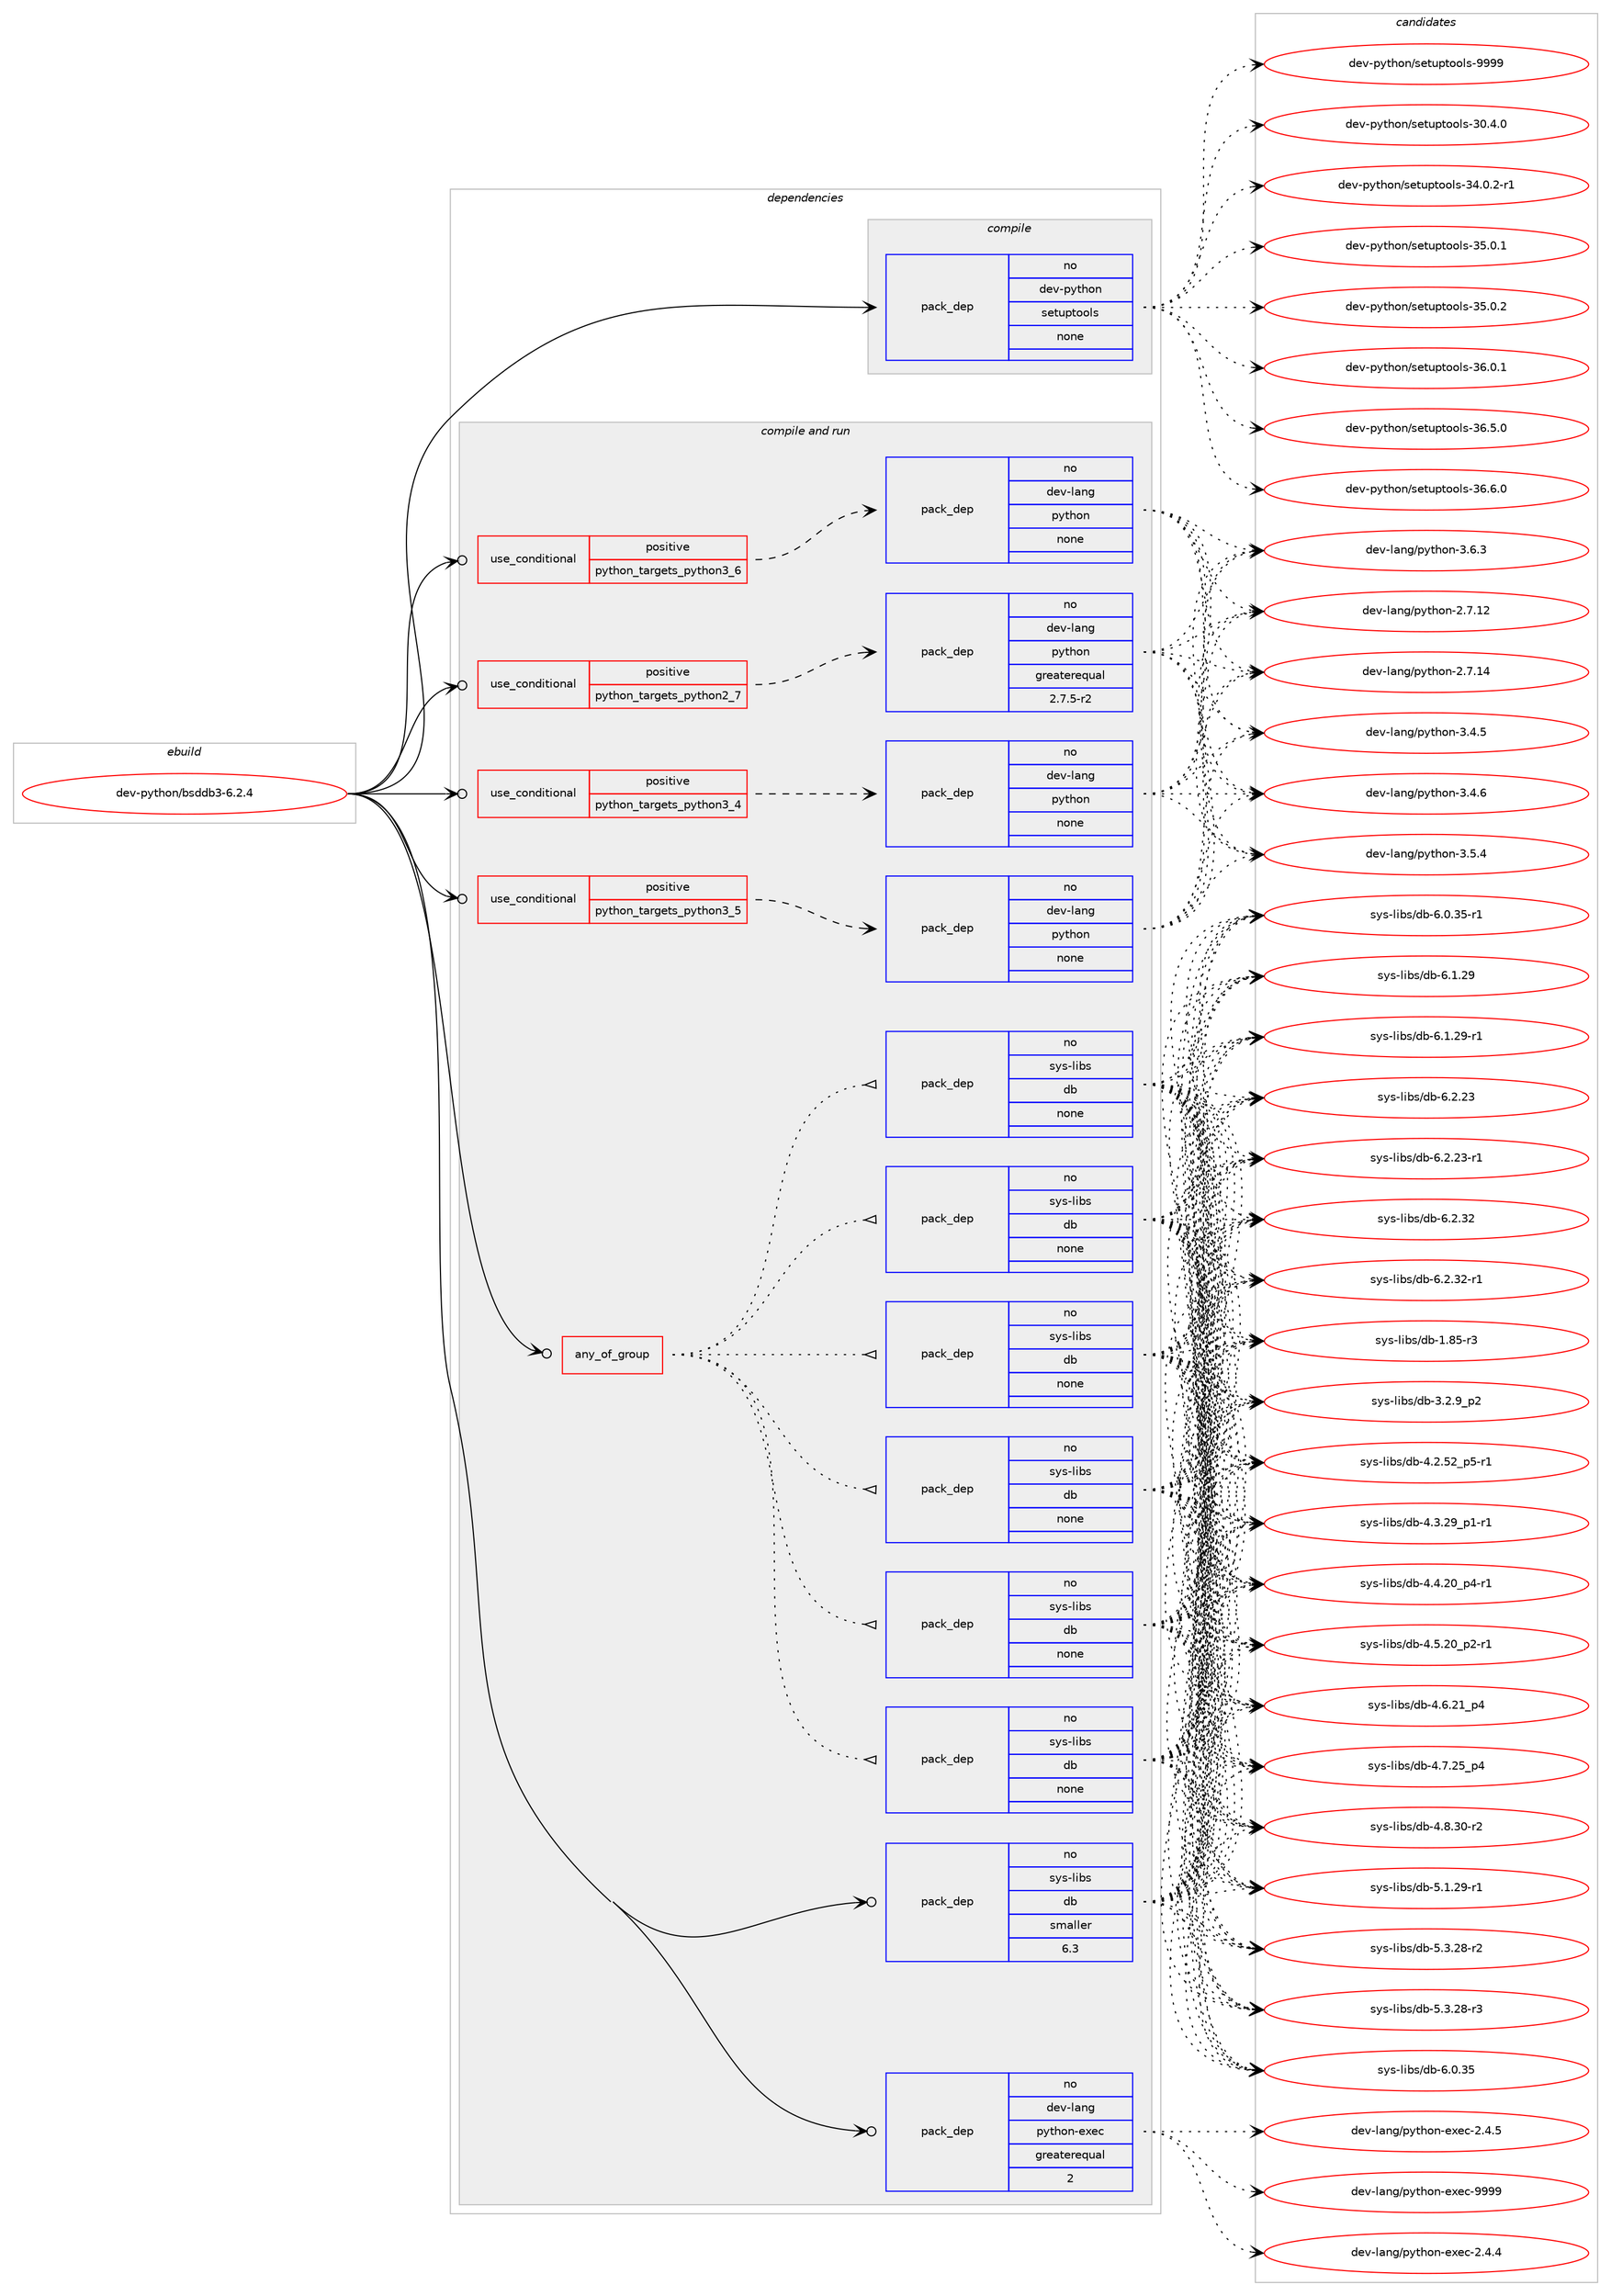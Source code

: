 digraph prolog {

# *************
# Graph options
# *************

newrank=true;
concentrate=true;
compound=true;
graph [rankdir=LR,fontname=Helvetica,fontsize=10,ranksep=1.5];#, ranksep=2.5, nodesep=0.2];
edge  [arrowhead=vee];
node  [fontname=Helvetica,fontsize=10];

# **********
# The ebuild
# **********

subgraph cluster_leftcol {
color=gray;
rank=same;
label=<<i>ebuild</i>>;
id [label="dev-python/bsddb3-6.2.4", color=red, width=4, href="../dev-python/bsddb3-6.2.4.svg"];
}

# ****************
# The dependencies
# ****************

subgraph cluster_midcol {
color=gray;
label=<<i>dependencies</i>>;
subgraph cluster_compile {
fillcolor="#eeeeee";
style=filled;
label=<<i>compile</i>>;
subgraph pack115634 {
dependency149853 [label=<<TABLE BORDER="0" CELLBORDER="1" CELLSPACING="0" CELLPADDING="4" WIDTH="220"><TR><TD ROWSPAN="6" CELLPADDING="30">pack_dep</TD></TR><TR><TD WIDTH="110">no</TD></TR><TR><TD>dev-python</TD></TR><TR><TD>setuptools</TD></TR><TR><TD>none</TD></TR><TR><TD></TD></TR></TABLE>>, shape=none, color=blue];
}
id:e -> dependency149853:w [weight=20,style="solid",arrowhead="vee"];
}
subgraph cluster_compileandrun {
fillcolor="#eeeeee";
style=filled;
label=<<i>compile and run</i>>;
subgraph any3786 {
dependency149854 [label=<<TABLE BORDER="0" CELLBORDER="1" CELLSPACING="0" CELLPADDING="4"><TR><TD CELLPADDING="10">any_of_group</TD></TR></TABLE>>, shape=none, color=red];subgraph pack115635 {
dependency149855 [label=<<TABLE BORDER="0" CELLBORDER="1" CELLSPACING="0" CELLPADDING="4" WIDTH="220"><TR><TD ROWSPAN="6" CELLPADDING="30">pack_dep</TD></TR><TR><TD WIDTH="110">no</TD></TR><TR><TD>sys-libs</TD></TR><TR><TD>db</TD></TR><TR><TD>none</TD></TR><TR><TD></TD></TR></TABLE>>, shape=none, color=blue];
}
dependency149854:e -> dependency149855:w [weight=20,style="dotted",arrowhead="oinv"];
subgraph pack115636 {
dependency149856 [label=<<TABLE BORDER="0" CELLBORDER="1" CELLSPACING="0" CELLPADDING="4" WIDTH="220"><TR><TD ROWSPAN="6" CELLPADDING="30">pack_dep</TD></TR><TR><TD WIDTH="110">no</TD></TR><TR><TD>sys-libs</TD></TR><TR><TD>db</TD></TR><TR><TD>none</TD></TR><TR><TD></TD></TR></TABLE>>, shape=none, color=blue];
}
dependency149854:e -> dependency149856:w [weight=20,style="dotted",arrowhead="oinv"];
subgraph pack115637 {
dependency149857 [label=<<TABLE BORDER="0" CELLBORDER="1" CELLSPACING="0" CELLPADDING="4" WIDTH="220"><TR><TD ROWSPAN="6" CELLPADDING="30">pack_dep</TD></TR><TR><TD WIDTH="110">no</TD></TR><TR><TD>sys-libs</TD></TR><TR><TD>db</TD></TR><TR><TD>none</TD></TR><TR><TD></TD></TR></TABLE>>, shape=none, color=blue];
}
dependency149854:e -> dependency149857:w [weight=20,style="dotted",arrowhead="oinv"];
subgraph pack115638 {
dependency149858 [label=<<TABLE BORDER="0" CELLBORDER="1" CELLSPACING="0" CELLPADDING="4" WIDTH="220"><TR><TD ROWSPAN="6" CELLPADDING="30">pack_dep</TD></TR><TR><TD WIDTH="110">no</TD></TR><TR><TD>sys-libs</TD></TR><TR><TD>db</TD></TR><TR><TD>none</TD></TR><TR><TD></TD></TR></TABLE>>, shape=none, color=blue];
}
dependency149854:e -> dependency149858:w [weight=20,style="dotted",arrowhead="oinv"];
subgraph pack115639 {
dependency149859 [label=<<TABLE BORDER="0" CELLBORDER="1" CELLSPACING="0" CELLPADDING="4" WIDTH="220"><TR><TD ROWSPAN="6" CELLPADDING="30">pack_dep</TD></TR><TR><TD WIDTH="110">no</TD></TR><TR><TD>sys-libs</TD></TR><TR><TD>db</TD></TR><TR><TD>none</TD></TR><TR><TD></TD></TR></TABLE>>, shape=none, color=blue];
}
dependency149854:e -> dependency149859:w [weight=20,style="dotted",arrowhead="oinv"];
subgraph pack115640 {
dependency149860 [label=<<TABLE BORDER="0" CELLBORDER="1" CELLSPACING="0" CELLPADDING="4" WIDTH="220"><TR><TD ROWSPAN="6" CELLPADDING="30">pack_dep</TD></TR><TR><TD WIDTH="110">no</TD></TR><TR><TD>sys-libs</TD></TR><TR><TD>db</TD></TR><TR><TD>none</TD></TR><TR><TD></TD></TR></TABLE>>, shape=none, color=blue];
}
dependency149854:e -> dependency149860:w [weight=20,style="dotted",arrowhead="oinv"];
}
id:e -> dependency149854:w [weight=20,style="solid",arrowhead="odotvee"];
subgraph cond30395 {
dependency149861 [label=<<TABLE BORDER="0" CELLBORDER="1" CELLSPACING="0" CELLPADDING="4"><TR><TD ROWSPAN="3" CELLPADDING="10">use_conditional</TD></TR><TR><TD>positive</TD></TR><TR><TD>python_targets_python2_7</TD></TR></TABLE>>, shape=none, color=red];
subgraph pack115641 {
dependency149862 [label=<<TABLE BORDER="0" CELLBORDER="1" CELLSPACING="0" CELLPADDING="4" WIDTH="220"><TR><TD ROWSPAN="6" CELLPADDING="30">pack_dep</TD></TR><TR><TD WIDTH="110">no</TD></TR><TR><TD>dev-lang</TD></TR><TR><TD>python</TD></TR><TR><TD>greaterequal</TD></TR><TR><TD>2.7.5-r2</TD></TR></TABLE>>, shape=none, color=blue];
}
dependency149861:e -> dependency149862:w [weight=20,style="dashed",arrowhead="vee"];
}
id:e -> dependency149861:w [weight=20,style="solid",arrowhead="odotvee"];
subgraph cond30396 {
dependency149863 [label=<<TABLE BORDER="0" CELLBORDER="1" CELLSPACING="0" CELLPADDING="4"><TR><TD ROWSPAN="3" CELLPADDING="10">use_conditional</TD></TR><TR><TD>positive</TD></TR><TR><TD>python_targets_python3_4</TD></TR></TABLE>>, shape=none, color=red];
subgraph pack115642 {
dependency149864 [label=<<TABLE BORDER="0" CELLBORDER="1" CELLSPACING="0" CELLPADDING="4" WIDTH="220"><TR><TD ROWSPAN="6" CELLPADDING="30">pack_dep</TD></TR><TR><TD WIDTH="110">no</TD></TR><TR><TD>dev-lang</TD></TR><TR><TD>python</TD></TR><TR><TD>none</TD></TR><TR><TD></TD></TR></TABLE>>, shape=none, color=blue];
}
dependency149863:e -> dependency149864:w [weight=20,style="dashed",arrowhead="vee"];
}
id:e -> dependency149863:w [weight=20,style="solid",arrowhead="odotvee"];
subgraph cond30397 {
dependency149865 [label=<<TABLE BORDER="0" CELLBORDER="1" CELLSPACING="0" CELLPADDING="4"><TR><TD ROWSPAN="3" CELLPADDING="10">use_conditional</TD></TR><TR><TD>positive</TD></TR><TR><TD>python_targets_python3_5</TD></TR></TABLE>>, shape=none, color=red];
subgraph pack115643 {
dependency149866 [label=<<TABLE BORDER="0" CELLBORDER="1" CELLSPACING="0" CELLPADDING="4" WIDTH="220"><TR><TD ROWSPAN="6" CELLPADDING="30">pack_dep</TD></TR><TR><TD WIDTH="110">no</TD></TR><TR><TD>dev-lang</TD></TR><TR><TD>python</TD></TR><TR><TD>none</TD></TR><TR><TD></TD></TR></TABLE>>, shape=none, color=blue];
}
dependency149865:e -> dependency149866:w [weight=20,style="dashed",arrowhead="vee"];
}
id:e -> dependency149865:w [weight=20,style="solid",arrowhead="odotvee"];
subgraph cond30398 {
dependency149867 [label=<<TABLE BORDER="0" CELLBORDER="1" CELLSPACING="0" CELLPADDING="4"><TR><TD ROWSPAN="3" CELLPADDING="10">use_conditional</TD></TR><TR><TD>positive</TD></TR><TR><TD>python_targets_python3_6</TD></TR></TABLE>>, shape=none, color=red];
subgraph pack115644 {
dependency149868 [label=<<TABLE BORDER="0" CELLBORDER="1" CELLSPACING="0" CELLPADDING="4" WIDTH="220"><TR><TD ROWSPAN="6" CELLPADDING="30">pack_dep</TD></TR><TR><TD WIDTH="110">no</TD></TR><TR><TD>dev-lang</TD></TR><TR><TD>python</TD></TR><TR><TD>none</TD></TR><TR><TD></TD></TR></TABLE>>, shape=none, color=blue];
}
dependency149867:e -> dependency149868:w [weight=20,style="dashed",arrowhead="vee"];
}
id:e -> dependency149867:w [weight=20,style="solid",arrowhead="odotvee"];
subgraph pack115645 {
dependency149869 [label=<<TABLE BORDER="0" CELLBORDER="1" CELLSPACING="0" CELLPADDING="4" WIDTH="220"><TR><TD ROWSPAN="6" CELLPADDING="30">pack_dep</TD></TR><TR><TD WIDTH="110">no</TD></TR><TR><TD>dev-lang</TD></TR><TR><TD>python-exec</TD></TR><TR><TD>greaterequal</TD></TR><TR><TD>2</TD></TR></TABLE>>, shape=none, color=blue];
}
id:e -> dependency149869:w [weight=20,style="solid",arrowhead="odotvee"];
subgraph pack115646 {
dependency149870 [label=<<TABLE BORDER="0" CELLBORDER="1" CELLSPACING="0" CELLPADDING="4" WIDTH="220"><TR><TD ROWSPAN="6" CELLPADDING="30">pack_dep</TD></TR><TR><TD WIDTH="110">no</TD></TR><TR><TD>sys-libs</TD></TR><TR><TD>db</TD></TR><TR><TD>smaller</TD></TR><TR><TD>6.3</TD></TR></TABLE>>, shape=none, color=blue];
}
id:e -> dependency149870:w [weight=20,style="solid",arrowhead="odotvee"];
}
subgraph cluster_run {
fillcolor="#eeeeee";
style=filled;
label=<<i>run</i>>;
}
}

# **************
# The candidates
# **************

subgraph cluster_choices {
rank=same;
color=gray;
label=<<i>candidates</i>>;

subgraph choice115634 {
color=black;
nodesep=1;
choice100101118451121211161041111104711510111611711211611111110811545514846524648 [label="dev-python/setuptools-30.4.0", color=red, width=4,href="../dev-python/setuptools-30.4.0.svg"];
choice1001011184511212111610411111047115101116117112116111111108115455152464846504511449 [label="dev-python/setuptools-34.0.2-r1", color=red, width=4,href="../dev-python/setuptools-34.0.2-r1.svg"];
choice100101118451121211161041111104711510111611711211611111110811545515346484649 [label="dev-python/setuptools-35.0.1", color=red, width=4,href="../dev-python/setuptools-35.0.1.svg"];
choice100101118451121211161041111104711510111611711211611111110811545515346484650 [label="dev-python/setuptools-35.0.2", color=red, width=4,href="../dev-python/setuptools-35.0.2.svg"];
choice100101118451121211161041111104711510111611711211611111110811545515446484649 [label="dev-python/setuptools-36.0.1", color=red, width=4,href="../dev-python/setuptools-36.0.1.svg"];
choice100101118451121211161041111104711510111611711211611111110811545515446534648 [label="dev-python/setuptools-36.5.0", color=red, width=4,href="../dev-python/setuptools-36.5.0.svg"];
choice100101118451121211161041111104711510111611711211611111110811545515446544648 [label="dev-python/setuptools-36.6.0", color=red, width=4,href="../dev-python/setuptools-36.6.0.svg"];
choice10010111845112121116104111110471151011161171121161111111081154557575757 [label="dev-python/setuptools-9999", color=red, width=4,href="../dev-python/setuptools-9999.svg"];
dependency149853:e -> choice100101118451121211161041111104711510111611711211611111110811545514846524648:w [style=dotted,weight="100"];
dependency149853:e -> choice1001011184511212111610411111047115101116117112116111111108115455152464846504511449:w [style=dotted,weight="100"];
dependency149853:e -> choice100101118451121211161041111104711510111611711211611111110811545515346484649:w [style=dotted,weight="100"];
dependency149853:e -> choice100101118451121211161041111104711510111611711211611111110811545515346484650:w [style=dotted,weight="100"];
dependency149853:e -> choice100101118451121211161041111104711510111611711211611111110811545515446484649:w [style=dotted,weight="100"];
dependency149853:e -> choice100101118451121211161041111104711510111611711211611111110811545515446534648:w [style=dotted,weight="100"];
dependency149853:e -> choice100101118451121211161041111104711510111611711211611111110811545515446544648:w [style=dotted,weight="100"];
dependency149853:e -> choice10010111845112121116104111110471151011161171121161111111081154557575757:w [style=dotted,weight="100"];
}
subgraph choice115635 {
color=black;
nodesep=1;
choice1151211154510810598115471009845494656534511451 [label="sys-libs/db-1.85-r3", color=red, width=4,href="../sys-libs/db-1.85-r3.svg"];
choice115121115451081059811547100984551465046579511250 [label="sys-libs/db-3.2.9_p2", color=red, width=4,href="../sys-libs/db-3.2.9_p2.svg"];
choice115121115451081059811547100984552465046535095112534511449 [label="sys-libs/db-4.2.52_p5-r1", color=red, width=4,href="../sys-libs/db-4.2.52_p5-r1.svg"];
choice115121115451081059811547100984552465146505795112494511449 [label="sys-libs/db-4.3.29_p1-r1", color=red, width=4,href="../sys-libs/db-4.3.29_p1-r1.svg"];
choice115121115451081059811547100984552465246504895112524511449 [label="sys-libs/db-4.4.20_p4-r1", color=red, width=4,href="../sys-libs/db-4.4.20_p4-r1.svg"];
choice115121115451081059811547100984552465346504895112504511449 [label="sys-libs/db-4.5.20_p2-r1", color=red, width=4,href="../sys-libs/db-4.5.20_p2-r1.svg"];
choice11512111545108105981154710098455246544650499511252 [label="sys-libs/db-4.6.21_p4", color=red, width=4,href="../sys-libs/db-4.6.21_p4.svg"];
choice11512111545108105981154710098455246554650539511252 [label="sys-libs/db-4.7.25_p4", color=red, width=4,href="../sys-libs/db-4.7.25_p4.svg"];
choice11512111545108105981154710098455246564651484511450 [label="sys-libs/db-4.8.30-r2", color=red, width=4,href="../sys-libs/db-4.8.30-r2.svg"];
choice11512111545108105981154710098455346494650574511449 [label="sys-libs/db-5.1.29-r1", color=red, width=4,href="../sys-libs/db-5.1.29-r1.svg"];
choice11512111545108105981154710098455346514650564511450 [label="sys-libs/db-5.3.28-r2", color=red, width=4,href="../sys-libs/db-5.3.28-r2.svg"];
choice11512111545108105981154710098455346514650564511451 [label="sys-libs/db-5.3.28-r3", color=red, width=4,href="../sys-libs/db-5.3.28-r3.svg"];
choice1151211154510810598115471009845544648465153 [label="sys-libs/db-6.0.35", color=red, width=4,href="../sys-libs/db-6.0.35.svg"];
choice11512111545108105981154710098455446484651534511449 [label="sys-libs/db-6.0.35-r1", color=red, width=4,href="../sys-libs/db-6.0.35-r1.svg"];
choice1151211154510810598115471009845544649465057 [label="sys-libs/db-6.1.29", color=red, width=4,href="../sys-libs/db-6.1.29.svg"];
choice11512111545108105981154710098455446494650574511449 [label="sys-libs/db-6.1.29-r1", color=red, width=4,href="../sys-libs/db-6.1.29-r1.svg"];
choice1151211154510810598115471009845544650465051 [label="sys-libs/db-6.2.23", color=red, width=4,href="../sys-libs/db-6.2.23.svg"];
choice11512111545108105981154710098455446504650514511449 [label="sys-libs/db-6.2.23-r1", color=red, width=4,href="../sys-libs/db-6.2.23-r1.svg"];
choice1151211154510810598115471009845544650465150 [label="sys-libs/db-6.2.32", color=red, width=4,href="../sys-libs/db-6.2.32.svg"];
choice11512111545108105981154710098455446504651504511449 [label="sys-libs/db-6.2.32-r1", color=red, width=4,href="../sys-libs/db-6.2.32-r1.svg"];
dependency149855:e -> choice1151211154510810598115471009845494656534511451:w [style=dotted,weight="100"];
dependency149855:e -> choice115121115451081059811547100984551465046579511250:w [style=dotted,weight="100"];
dependency149855:e -> choice115121115451081059811547100984552465046535095112534511449:w [style=dotted,weight="100"];
dependency149855:e -> choice115121115451081059811547100984552465146505795112494511449:w [style=dotted,weight="100"];
dependency149855:e -> choice115121115451081059811547100984552465246504895112524511449:w [style=dotted,weight="100"];
dependency149855:e -> choice115121115451081059811547100984552465346504895112504511449:w [style=dotted,weight="100"];
dependency149855:e -> choice11512111545108105981154710098455246544650499511252:w [style=dotted,weight="100"];
dependency149855:e -> choice11512111545108105981154710098455246554650539511252:w [style=dotted,weight="100"];
dependency149855:e -> choice11512111545108105981154710098455246564651484511450:w [style=dotted,weight="100"];
dependency149855:e -> choice11512111545108105981154710098455346494650574511449:w [style=dotted,weight="100"];
dependency149855:e -> choice11512111545108105981154710098455346514650564511450:w [style=dotted,weight="100"];
dependency149855:e -> choice11512111545108105981154710098455346514650564511451:w [style=dotted,weight="100"];
dependency149855:e -> choice1151211154510810598115471009845544648465153:w [style=dotted,weight="100"];
dependency149855:e -> choice11512111545108105981154710098455446484651534511449:w [style=dotted,weight="100"];
dependency149855:e -> choice1151211154510810598115471009845544649465057:w [style=dotted,weight="100"];
dependency149855:e -> choice11512111545108105981154710098455446494650574511449:w [style=dotted,weight="100"];
dependency149855:e -> choice1151211154510810598115471009845544650465051:w [style=dotted,weight="100"];
dependency149855:e -> choice11512111545108105981154710098455446504650514511449:w [style=dotted,weight="100"];
dependency149855:e -> choice1151211154510810598115471009845544650465150:w [style=dotted,weight="100"];
dependency149855:e -> choice11512111545108105981154710098455446504651504511449:w [style=dotted,weight="100"];
}
subgraph choice115636 {
color=black;
nodesep=1;
choice1151211154510810598115471009845494656534511451 [label="sys-libs/db-1.85-r3", color=red, width=4,href="../sys-libs/db-1.85-r3.svg"];
choice115121115451081059811547100984551465046579511250 [label="sys-libs/db-3.2.9_p2", color=red, width=4,href="../sys-libs/db-3.2.9_p2.svg"];
choice115121115451081059811547100984552465046535095112534511449 [label="sys-libs/db-4.2.52_p5-r1", color=red, width=4,href="../sys-libs/db-4.2.52_p5-r1.svg"];
choice115121115451081059811547100984552465146505795112494511449 [label="sys-libs/db-4.3.29_p1-r1", color=red, width=4,href="../sys-libs/db-4.3.29_p1-r1.svg"];
choice115121115451081059811547100984552465246504895112524511449 [label="sys-libs/db-4.4.20_p4-r1", color=red, width=4,href="../sys-libs/db-4.4.20_p4-r1.svg"];
choice115121115451081059811547100984552465346504895112504511449 [label="sys-libs/db-4.5.20_p2-r1", color=red, width=4,href="../sys-libs/db-4.5.20_p2-r1.svg"];
choice11512111545108105981154710098455246544650499511252 [label="sys-libs/db-4.6.21_p4", color=red, width=4,href="../sys-libs/db-4.6.21_p4.svg"];
choice11512111545108105981154710098455246554650539511252 [label="sys-libs/db-4.7.25_p4", color=red, width=4,href="../sys-libs/db-4.7.25_p4.svg"];
choice11512111545108105981154710098455246564651484511450 [label="sys-libs/db-4.8.30-r2", color=red, width=4,href="../sys-libs/db-4.8.30-r2.svg"];
choice11512111545108105981154710098455346494650574511449 [label="sys-libs/db-5.1.29-r1", color=red, width=4,href="../sys-libs/db-5.1.29-r1.svg"];
choice11512111545108105981154710098455346514650564511450 [label="sys-libs/db-5.3.28-r2", color=red, width=4,href="../sys-libs/db-5.3.28-r2.svg"];
choice11512111545108105981154710098455346514650564511451 [label="sys-libs/db-5.3.28-r3", color=red, width=4,href="../sys-libs/db-5.3.28-r3.svg"];
choice1151211154510810598115471009845544648465153 [label="sys-libs/db-6.0.35", color=red, width=4,href="../sys-libs/db-6.0.35.svg"];
choice11512111545108105981154710098455446484651534511449 [label="sys-libs/db-6.0.35-r1", color=red, width=4,href="../sys-libs/db-6.0.35-r1.svg"];
choice1151211154510810598115471009845544649465057 [label="sys-libs/db-6.1.29", color=red, width=4,href="../sys-libs/db-6.1.29.svg"];
choice11512111545108105981154710098455446494650574511449 [label="sys-libs/db-6.1.29-r1", color=red, width=4,href="../sys-libs/db-6.1.29-r1.svg"];
choice1151211154510810598115471009845544650465051 [label="sys-libs/db-6.2.23", color=red, width=4,href="../sys-libs/db-6.2.23.svg"];
choice11512111545108105981154710098455446504650514511449 [label="sys-libs/db-6.2.23-r1", color=red, width=4,href="../sys-libs/db-6.2.23-r1.svg"];
choice1151211154510810598115471009845544650465150 [label="sys-libs/db-6.2.32", color=red, width=4,href="../sys-libs/db-6.2.32.svg"];
choice11512111545108105981154710098455446504651504511449 [label="sys-libs/db-6.2.32-r1", color=red, width=4,href="../sys-libs/db-6.2.32-r1.svg"];
dependency149856:e -> choice1151211154510810598115471009845494656534511451:w [style=dotted,weight="100"];
dependency149856:e -> choice115121115451081059811547100984551465046579511250:w [style=dotted,weight="100"];
dependency149856:e -> choice115121115451081059811547100984552465046535095112534511449:w [style=dotted,weight="100"];
dependency149856:e -> choice115121115451081059811547100984552465146505795112494511449:w [style=dotted,weight="100"];
dependency149856:e -> choice115121115451081059811547100984552465246504895112524511449:w [style=dotted,weight="100"];
dependency149856:e -> choice115121115451081059811547100984552465346504895112504511449:w [style=dotted,weight="100"];
dependency149856:e -> choice11512111545108105981154710098455246544650499511252:w [style=dotted,weight="100"];
dependency149856:e -> choice11512111545108105981154710098455246554650539511252:w [style=dotted,weight="100"];
dependency149856:e -> choice11512111545108105981154710098455246564651484511450:w [style=dotted,weight="100"];
dependency149856:e -> choice11512111545108105981154710098455346494650574511449:w [style=dotted,weight="100"];
dependency149856:e -> choice11512111545108105981154710098455346514650564511450:w [style=dotted,weight="100"];
dependency149856:e -> choice11512111545108105981154710098455346514650564511451:w [style=dotted,weight="100"];
dependency149856:e -> choice1151211154510810598115471009845544648465153:w [style=dotted,weight="100"];
dependency149856:e -> choice11512111545108105981154710098455446484651534511449:w [style=dotted,weight="100"];
dependency149856:e -> choice1151211154510810598115471009845544649465057:w [style=dotted,weight="100"];
dependency149856:e -> choice11512111545108105981154710098455446494650574511449:w [style=dotted,weight="100"];
dependency149856:e -> choice1151211154510810598115471009845544650465051:w [style=dotted,weight="100"];
dependency149856:e -> choice11512111545108105981154710098455446504650514511449:w [style=dotted,weight="100"];
dependency149856:e -> choice1151211154510810598115471009845544650465150:w [style=dotted,weight="100"];
dependency149856:e -> choice11512111545108105981154710098455446504651504511449:w [style=dotted,weight="100"];
}
subgraph choice115637 {
color=black;
nodesep=1;
choice1151211154510810598115471009845494656534511451 [label="sys-libs/db-1.85-r3", color=red, width=4,href="../sys-libs/db-1.85-r3.svg"];
choice115121115451081059811547100984551465046579511250 [label="sys-libs/db-3.2.9_p2", color=red, width=4,href="../sys-libs/db-3.2.9_p2.svg"];
choice115121115451081059811547100984552465046535095112534511449 [label="sys-libs/db-4.2.52_p5-r1", color=red, width=4,href="../sys-libs/db-4.2.52_p5-r1.svg"];
choice115121115451081059811547100984552465146505795112494511449 [label="sys-libs/db-4.3.29_p1-r1", color=red, width=4,href="../sys-libs/db-4.3.29_p1-r1.svg"];
choice115121115451081059811547100984552465246504895112524511449 [label="sys-libs/db-4.4.20_p4-r1", color=red, width=4,href="../sys-libs/db-4.4.20_p4-r1.svg"];
choice115121115451081059811547100984552465346504895112504511449 [label="sys-libs/db-4.5.20_p2-r1", color=red, width=4,href="../sys-libs/db-4.5.20_p2-r1.svg"];
choice11512111545108105981154710098455246544650499511252 [label="sys-libs/db-4.6.21_p4", color=red, width=4,href="../sys-libs/db-4.6.21_p4.svg"];
choice11512111545108105981154710098455246554650539511252 [label="sys-libs/db-4.7.25_p4", color=red, width=4,href="../sys-libs/db-4.7.25_p4.svg"];
choice11512111545108105981154710098455246564651484511450 [label="sys-libs/db-4.8.30-r2", color=red, width=4,href="../sys-libs/db-4.8.30-r2.svg"];
choice11512111545108105981154710098455346494650574511449 [label="sys-libs/db-5.1.29-r1", color=red, width=4,href="../sys-libs/db-5.1.29-r1.svg"];
choice11512111545108105981154710098455346514650564511450 [label="sys-libs/db-5.3.28-r2", color=red, width=4,href="../sys-libs/db-5.3.28-r2.svg"];
choice11512111545108105981154710098455346514650564511451 [label="sys-libs/db-5.3.28-r3", color=red, width=4,href="../sys-libs/db-5.3.28-r3.svg"];
choice1151211154510810598115471009845544648465153 [label="sys-libs/db-6.0.35", color=red, width=4,href="../sys-libs/db-6.0.35.svg"];
choice11512111545108105981154710098455446484651534511449 [label="sys-libs/db-6.0.35-r1", color=red, width=4,href="../sys-libs/db-6.0.35-r1.svg"];
choice1151211154510810598115471009845544649465057 [label="sys-libs/db-6.1.29", color=red, width=4,href="../sys-libs/db-6.1.29.svg"];
choice11512111545108105981154710098455446494650574511449 [label="sys-libs/db-6.1.29-r1", color=red, width=4,href="../sys-libs/db-6.1.29-r1.svg"];
choice1151211154510810598115471009845544650465051 [label="sys-libs/db-6.2.23", color=red, width=4,href="../sys-libs/db-6.2.23.svg"];
choice11512111545108105981154710098455446504650514511449 [label="sys-libs/db-6.2.23-r1", color=red, width=4,href="../sys-libs/db-6.2.23-r1.svg"];
choice1151211154510810598115471009845544650465150 [label="sys-libs/db-6.2.32", color=red, width=4,href="../sys-libs/db-6.2.32.svg"];
choice11512111545108105981154710098455446504651504511449 [label="sys-libs/db-6.2.32-r1", color=red, width=4,href="../sys-libs/db-6.2.32-r1.svg"];
dependency149857:e -> choice1151211154510810598115471009845494656534511451:w [style=dotted,weight="100"];
dependency149857:e -> choice115121115451081059811547100984551465046579511250:w [style=dotted,weight="100"];
dependency149857:e -> choice115121115451081059811547100984552465046535095112534511449:w [style=dotted,weight="100"];
dependency149857:e -> choice115121115451081059811547100984552465146505795112494511449:w [style=dotted,weight="100"];
dependency149857:e -> choice115121115451081059811547100984552465246504895112524511449:w [style=dotted,weight="100"];
dependency149857:e -> choice115121115451081059811547100984552465346504895112504511449:w [style=dotted,weight="100"];
dependency149857:e -> choice11512111545108105981154710098455246544650499511252:w [style=dotted,weight="100"];
dependency149857:e -> choice11512111545108105981154710098455246554650539511252:w [style=dotted,weight="100"];
dependency149857:e -> choice11512111545108105981154710098455246564651484511450:w [style=dotted,weight="100"];
dependency149857:e -> choice11512111545108105981154710098455346494650574511449:w [style=dotted,weight="100"];
dependency149857:e -> choice11512111545108105981154710098455346514650564511450:w [style=dotted,weight="100"];
dependency149857:e -> choice11512111545108105981154710098455346514650564511451:w [style=dotted,weight="100"];
dependency149857:e -> choice1151211154510810598115471009845544648465153:w [style=dotted,weight="100"];
dependency149857:e -> choice11512111545108105981154710098455446484651534511449:w [style=dotted,weight="100"];
dependency149857:e -> choice1151211154510810598115471009845544649465057:w [style=dotted,weight="100"];
dependency149857:e -> choice11512111545108105981154710098455446494650574511449:w [style=dotted,weight="100"];
dependency149857:e -> choice1151211154510810598115471009845544650465051:w [style=dotted,weight="100"];
dependency149857:e -> choice11512111545108105981154710098455446504650514511449:w [style=dotted,weight="100"];
dependency149857:e -> choice1151211154510810598115471009845544650465150:w [style=dotted,weight="100"];
dependency149857:e -> choice11512111545108105981154710098455446504651504511449:w [style=dotted,weight="100"];
}
subgraph choice115638 {
color=black;
nodesep=1;
choice1151211154510810598115471009845494656534511451 [label="sys-libs/db-1.85-r3", color=red, width=4,href="../sys-libs/db-1.85-r3.svg"];
choice115121115451081059811547100984551465046579511250 [label="sys-libs/db-3.2.9_p2", color=red, width=4,href="../sys-libs/db-3.2.9_p2.svg"];
choice115121115451081059811547100984552465046535095112534511449 [label="sys-libs/db-4.2.52_p5-r1", color=red, width=4,href="../sys-libs/db-4.2.52_p5-r1.svg"];
choice115121115451081059811547100984552465146505795112494511449 [label="sys-libs/db-4.3.29_p1-r1", color=red, width=4,href="../sys-libs/db-4.3.29_p1-r1.svg"];
choice115121115451081059811547100984552465246504895112524511449 [label="sys-libs/db-4.4.20_p4-r1", color=red, width=4,href="../sys-libs/db-4.4.20_p4-r1.svg"];
choice115121115451081059811547100984552465346504895112504511449 [label="sys-libs/db-4.5.20_p2-r1", color=red, width=4,href="../sys-libs/db-4.5.20_p2-r1.svg"];
choice11512111545108105981154710098455246544650499511252 [label="sys-libs/db-4.6.21_p4", color=red, width=4,href="../sys-libs/db-4.6.21_p4.svg"];
choice11512111545108105981154710098455246554650539511252 [label="sys-libs/db-4.7.25_p4", color=red, width=4,href="../sys-libs/db-4.7.25_p4.svg"];
choice11512111545108105981154710098455246564651484511450 [label="sys-libs/db-4.8.30-r2", color=red, width=4,href="../sys-libs/db-4.8.30-r2.svg"];
choice11512111545108105981154710098455346494650574511449 [label="sys-libs/db-5.1.29-r1", color=red, width=4,href="../sys-libs/db-5.1.29-r1.svg"];
choice11512111545108105981154710098455346514650564511450 [label="sys-libs/db-5.3.28-r2", color=red, width=4,href="../sys-libs/db-5.3.28-r2.svg"];
choice11512111545108105981154710098455346514650564511451 [label="sys-libs/db-5.3.28-r3", color=red, width=4,href="../sys-libs/db-5.3.28-r3.svg"];
choice1151211154510810598115471009845544648465153 [label="sys-libs/db-6.0.35", color=red, width=4,href="../sys-libs/db-6.0.35.svg"];
choice11512111545108105981154710098455446484651534511449 [label="sys-libs/db-6.0.35-r1", color=red, width=4,href="../sys-libs/db-6.0.35-r1.svg"];
choice1151211154510810598115471009845544649465057 [label="sys-libs/db-6.1.29", color=red, width=4,href="../sys-libs/db-6.1.29.svg"];
choice11512111545108105981154710098455446494650574511449 [label="sys-libs/db-6.1.29-r1", color=red, width=4,href="../sys-libs/db-6.1.29-r1.svg"];
choice1151211154510810598115471009845544650465051 [label="sys-libs/db-6.2.23", color=red, width=4,href="../sys-libs/db-6.2.23.svg"];
choice11512111545108105981154710098455446504650514511449 [label="sys-libs/db-6.2.23-r1", color=red, width=4,href="../sys-libs/db-6.2.23-r1.svg"];
choice1151211154510810598115471009845544650465150 [label="sys-libs/db-6.2.32", color=red, width=4,href="../sys-libs/db-6.2.32.svg"];
choice11512111545108105981154710098455446504651504511449 [label="sys-libs/db-6.2.32-r1", color=red, width=4,href="../sys-libs/db-6.2.32-r1.svg"];
dependency149858:e -> choice1151211154510810598115471009845494656534511451:w [style=dotted,weight="100"];
dependency149858:e -> choice115121115451081059811547100984551465046579511250:w [style=dotted,weight="100"];
dependency149858:e -> choice115121115451081059811547100984552465046535095112534511449:w [style=dotted,weight="100"];
dependency149858:e -> choice115121115451081059811547100984552465146505795112494511449:w [style=dotted,weight="100"];
dependency149858:e -> choice115121115451081059811547100984552465246504895112524511449:w [style=dotted,weight="100"];
dependency149858:e -> choice115121115451081059811547100984552465346504895112504511449:w [style=dotted,weight="100"];
dependency149858:e -> choice11512111545108105981154710098455246544650499511252:w [style=dotted,weight="100"];
dependency149858:e -> choice11512111545108105981154710098455246554650539511252:w [style=dotted,weight="100"];
dependency149858:e -> choice11512111545108105981154710098455246564651484511450:w [style=dotted,weight="100"];
dependency149858:e -> choice11512111545108105981154710098455346494650574511449:w [style=dotted,weight="100"];
dependency149858:e -> choice11512111545108105981154710098455346514650564511450:w [style=dotted,weight="100"];
dependency149858:e -> choice11512111545108105981154710098455346514650564511451:w [style=dotted,weight="100"];
dependency149858:e -> choice1151211154510810598115471009845544648465153:w [style=dotted,weight="100"];
dependency149858:e -> choice11512111545108105981154710098455446484651534511449:w [style=dotted,weight="100"];
dependency149858:e -> choice1151211154510810598115471009845544649465057:w [style=dotted,weight="100"];
dependency149858:e -> choice11512111545108105981154710098455446494650574511449:w [style=dotted,weight="100"];
dependency149858:e -> choice1151211154510810598115471009845544650465051:w [style=dotted,weight="100"];
dependency149858:e -> choice11512111545108105981154710098455446504650514511449:w [style=dotted,weight="100"];
dependency149858:e -> choice1151211154510810598115471009845544650465150:w [style=dotted,weight="100"];
dependency149858:e -> choice11512111545108105981154710098455446504651504511449:w [style=dotted,weight="100"];
}
subgraph choice115639 {
color=black;
nodesep=1;
choice1151211154510810598115471009845494656534511451 [label="sys-libs/db-1.85-r3", color=red, width=4,href="../sys-libs/db-1.85-r3.svg"];
choice115121115451081059811547100984551465046579511250 [label="sys-libs/db-3.2.9_p2", color=red, width=4,href="../sys-libs/db-3.2.9_p2.svg"];
choice115121115451081059811547100984552465046535095112534511449 [label="sys-libs/db-4.2.52_p5-r1", color=red, width=4,href="../sys-libs/db-4.2.52_p5-r1.svg"];
choice115121115451081059811547100984552465146505795112494511449 [label="sys-libs/db-4.3.29_p1-r1", color=red, width=4,href="../sys-libs/db-4.3.29_p1-r1.svg"];
choice115121115451081059811547100984552465246504895112524511449 [label="sys-libs/db-4.4.20_p4-r1", color=red, width=4,href="../sys-libs/db-4.4.20_p4-r1.svg"];
choice115121115451081059811547100984552465346504895112504511449 [label="sys-libs/db-4.5.20_p2-r1", color=red, width=4,href="../sys-libs/db-4.5.20_p2-r1.svg"];
choice11512111545108105981154710098455246544650499511252 [label="sys-libs/db-4.6.21_p4", color=red, width=4,href="../sys-libs/db-4.6.21_p4.svg"];
choice11512111545108105981154710098455246554650539511252 [label="sys-libs/db-4.7.25_p4", color=red, width=4,href="../sys-libs/db-4.7.25_p4.svg"];
choice11512111545108105981154710098455246564651484511450 [label="sys-libs/db-4.8.30-r2", color=red, width=4,href="../sys-libs/db-4.8.30-r2.svg"];
choice11512111545108105981154710098455346494650574511449 [label="sys-libs/db-5.1.29-r1", color=red, width=4,href="../sys-libs/db-5.1.29-r1.svg"];
choice11512111545108105981154710098455346514650564511450 [label="sys-libs/db-5.3.28-r2", color=red, width=4,href="../sys-libs/db-5.3.28-r2.svg"];
choice11512111545108105981154710098455346514650564511451 [label="sys-libs/db-5.3.28-r3", color=red, width=4,href="../sys-libs/db-5.3.28-r3.svg"];
choice1151211154510810598115471009845544648465153 [label="sys-libs/db-6.0.35", color=red, width=4,href="../sys-libs/db-6.0.35.svg"];
choice11512111545108105981154710098455446484651534511449 [label="sys-libs/db-6.0.35-r1", color=red, width=4,href="../sys-libs/db-6.0.35-r1.svg"];
choice1151211154510810598115471009845544649465057 [label="sys-libs/db-6.1.29", color=red, width=4,href="../sys-libs/db-6.1.29.svg"];
choice11512111545108105981154710098455446494650574511449 [label="sys-libs/db-6.1.29-r1", color=red, width=4,href="../sys-libs/db-6.1.29-r1.svg"];
choice1151211154510810598115471009845544650465051 [label="sys-libs/db-6.2.23", color=red, width=4,href="../sys-libs/db-6.2.23.svg"];
choice11512111545108105981154710098455446504650514511449 [label="sys-libs/db-6.2.23-r1", color=red, width=4,href="../sys-libs/db-6.2.23-r1.svg"];
choice1151211154510810598115471009845544650465150 [label="sys-libs/db-6.2.32", color=red, width=4,href="../sys-libs/db-6.2.32.svg"];
choice11512111545108105981154710098455446504651504511449 [label="sys-libs/db-6.2.32-r1", color=red, width=4,href="../sys-libs/db-6.2.32-r1.svg"];
dependency149859:e -> choice1151211154510810598115471009845494656534511451:w [style=dotted,weight="100"];
dependency149859:e -> choice115121115451081059811547100984551465046579511250:w [style=dotted,weight="100"];
dependency149859:e -> choice115121115451081059811547100984552465046535095112534511449:w [style=dotted,weight="100"];
dependency149859:e -> choice115121115451081059811547100984552465146505795112494511449:w [style=dotted,weight="100"];
dependency149859:e -> choice115121115451081059811547100984552465246504895112524511449:w [style=dotted,weight="100"];
dependency149859:e -> choice115121115451081059811547100984552465346504895112504511449:w [style=dotted,weight="100"];
dependency149859:e -> choice11512111545108105981154710098455246544650499511252:w [style=dotted,weight="100"];
dependency149859:e -> choice11512111545108105981154710098455246554650539511252:w [style=dotted,weight="100"];
dependency149859:e -> choice11512111545108105981154710098455246564651484511450:w [style=dotted,weight="100"];
dependency149859:e -> choice11512111545108105981154710098455346494650574511449:w [style=dotted,weight="100"];
dependency149859:e -> choice11512111545108105981154710098455346514650564511450:w [style=dotted,weight="100"];
dependency149859:e -> choice11512111545108105981154710098455346514650564511451:w [style=dotted,weight="100"];
dependency149859:e -> choice1151211154510810598115471009845544648465153:w [style=dotted,weight="100"];
dependency149859:e -> choice11512111545108105981154710098455446484651534511449:w [style=dotted,weight="100"];
dependency149859:e -> choice1151211154510810598115471009845544649465057:w [style=dotted,weight="100"];
dependency149859:e -> choice11512111545108105981154710098455446494650574511449:w [style=dotted,weight="100"];
dependency149859:e -> choice1151211154510810598115471009845544650465051:w [style=dotted,weight="100"];
dependency149859:e -> choice11512111545108105981154710098455446504650514511449:w [style=dotted,weight="100"];
dependency149859:e -> choice1151211154510810598115471009845544650465150:w [style=dotted,weight="100"];
dependency149859:e -> choice11512111545108105981154710098455446504651504511449:w [style=dotted,weight="100"];
}
subgraph choice115640 {
color=black;
nodesep=1;
choice1151211154510810598115471009845494656534511451 [label="sys-libs/db-1.85-r3", color=red, width=4,href="../sys-libs/db-1.85-r3.svg"];
choice115121115451081059811547100984551465046579511250 [label="sys-libs/db-3.2.9_p2", color=red, width=4,href="../sys-libs/db-3.2.9_p2.svg"];
choice115121115451081059811547100984552465046535095112534511449 [label="sys-libs/db-4.2.52_p5-r1", color=red, width=4,href="../sys-libs/db-4.2.52_p5-r1.svg"];
choice115121115451081059811547100984552465146505795112494511449 [label="sys-libs/db-4.3.29_p1-r1", color=red, width=4,href="../sys-libs/db-4.3.29_p1-r1.svg"];
choice115121115451081059811547100984552465246504895112524511449 [label="sys-libs/db-4.4.20_p4-r1", color=red, width=4,href="../sys-libs/db-4.4.20_p4-r1.svg"];
choice115121115451081059811547100984552465346504895112504511449 [label="sys-libs/db-4.5.20_p2-r1", color=red, width=4,href="../sys-libs/db-4.5.20_p2-r1.svg"];
choice11512111545108105981154710098455246544650499511252 [label="sys-libs/db-4.6.21_p4", color=red, width=4,href="../sys-libs/db-4.6.21_p4.svg"];
choice11512111545108105981154710098455246554650539511252 [label="sys-libs/db-4.7.25_p4", color=red, width=4,href="../sys-libs/db-4.7.25_p4.svg"];
choice11512111545108105981154710098455246564651484511450 [label="sys-libs/db-4.8.30-r2", color=red, width=4,href="../sys-libs/db-4.8.30-r2.svg"];
choice11512111545108105981154710098455346494650574511449 [label="sys-libs/db-5.1.29-r1", color=red, width=4,href="../sys-libs/db-5.1.29-r1.svg"];
choice11512111545108105981154710098455346514650564511450 [label="sys-libs/db-5.3.28-r2", color=red, width=4,href="../sys-libs/db-5.3.28-r2.svg"];
choice11512111545108105981154710098455346514650564511451 [label="sys-libs/db-5.3.28-r3", color=red, width=4,href="../sys-libs/db-5.3.28-r3.svg"];
choice1151211154510810598115471009845544648465153 [label="sys-libs/db-6.0.35", color=red, width=4,href="../sys-libs/db-6.0.35.svg"];
choice11512111545108105981154710098455446484651534511449 [label="sys-libs/db-6.0.35-r1", color=red, width=4,href="../sys-libs/db-6.0.35-r1.svg"];
choice1151211154510810598115471009845544649465057 [label="sys-libs/db-6.1.29", color=red, width=4,href="../sys-libs/db-6.1.29.svg"];
choice11512111545108105981154710098455446494650574511449 [label="sys-libs/db-6.1.29-r1", color=red, width=4,href="../sys-libs/db-6.1.29-r1.svg"];
choice1151211154510810598115471009845544650465051 [label="sys-libs/db-6.2.23", color=red, width=4,href="../sys-libs/db-6.2.23.svg"];
choice11512111545108105981154710098455446504650514511449 [label="sys-libs/db-6.2.23-r1", color=red, width=4,href="../sys-libs/db-6.2.23-r1.svg"];
choice1151211154510810598115471009845544650465150 [label="sys-libs/db-6.2.32", color=red, width=4,href="../sys-libs/db-6.2.32.svg"];
choice11512111545108105981154710098455446504651504511449 [label="sys-libs/db-6.2.32-r1", color=red, width=4,href="../sys-libs/db-6.2.32-r1.svg"];
dependency149860:e -> choice1151211154510810598115471009845494656534511451:w [style=dotted,weight="100"];
dependency149860:e -> choice115121115451081059811547100984551465046579511250:w [style=dotted,weight="100"];
dependency149860:e -> choice115121115451081059811547100984552465046535095112534511449:w [style=dotted,weight="100"];
dependency149860:e -> choice115121115451081059811547100984552465146505795112494511449:w [style=dotted,weight="100"];
dependency149860:e -> choice115121115451081059811547100984552465246504895112524511449:w [style=dotted,weight="100"];
dependency149860:e -> choice115121115451081059811547100984552465346504895112504511449:w [style=dotted,weight="100"];
dependency149860:e -> choice11512111545108105981154710098455246544650499511252:w [style=dotted,weight="100"];
dependency149860:e -> choice11512111545108105981154710098455246554650539511252:w [style=dotted,weight="100"];
dependency149860:e -> choice11512111545108105981154710098455246564651484511450:w [style=dotted,weight="100"];
dependency149860:e -> choice11512111545108105981154710098455346494650574511449:w [style=dotted,weight="100"];
dependency149860:e -> choice11512111545108105981154710098455346514650564511450:w [style=dotted,weight="100"];
dependency149860:e -> choice11512111545108105981154710098455346514650564511451:w [style=dotted,weight="100"];
dependency149860:e -> choice1151211154510810598115471009845544648465153:w [style=dotted,weight="100"];
dependency149860:e -> choice11512111545108105981154710098455446484651534511449:w [style=dotted,weight="100"];
dependency149860:e -> choice1151211154510810598115471009845544649465057:w [style=dotted,weight="100"];
dependency149860:e -> choice11512111545108105981154710098455446494650574511449:w [style=dotted,weight="100"];
dependency149860:e -> choice1151211154510810598115471009845544650465051:w [style=dotted,weight="100"];
dependency149860:e -> choice11512111545108105981154710098455446504650514511449:w [style=dotted,weight="100"];
dependency149860:e -> choice1151211154510810598115471009845544650465150:w [style=dotted,weight="100"];
dependency149860:e -> choice11512111545108105981154710098455446504651504511449:w [style=dotted,weight="100"];
}
subgraph choice115641 {
color=black;
nodesep=1;
choice10010111845108971101034711212111610411111045504655464950 [label="dev-lang/python-2.7.12", color=red, width=4,href="../dev-lang/python-2.7.12.svg"];
choice10010111845108971101034711212111610411111045504655464952 [label="dev-lang/python-2.7.14", color=red, width=4,href="../dev-lang/python-2.7.14.svg"];
choice100101118451089711010347112121116104111110455146524653 [label="dev-lang/python-3.4.5", color=red, width=4,href="../dev-lang/python-3.4.5.svg"];
choice100101118451089711010347112121116104111110455146524654 [label="dev-lang/python-3.4.6", color=red, width=4,href="../dev-lang/python-3.4.6.svg"];
choice100101118451089711010347112121116104111110455146534652 [label="dev-lang/python-3.5.4", color=red, width=4,href="../dev-lang/python-3.5.4.svg"];
choice100101118451089711010347112121116104111110455146544651 [label="dev-lang/python-3.6.3", color=red, width=4,href="../dev-lang/python-3.6.3.svg"];
dependency149862:e -> choice10010111845108971101034711212111610411111045504655464950:w [style=dotted,weight="100"];
dependency149862:e -> choice10010111845108971101034711212111610411111045504655464952:w [style=dotted,weight="100"];
dependency149862:e -> choice100101118451089711010347112121116104111110455146524653:w [style=dotted,weight="100"];
dependency149862:e -> choice100101118451089711010347112121116104111110455146524654:w [style=dotted,weight="100"];
dependency149862:e -> choice100101118451089711010347112121116104111110455146534652:w [style=dotted,weight="100"];
dependency149862:e -> choice100101118451089711010347112121116104111110455146544651:w [style=dotted,weight="100"];
}
subgraph choice115642 {
color=black;
nodesep=1;
choice10010111845108971101034711212111610411111045504655464950 [label="dev-lang/python-2.7.12", color=red, width=4,href="../dev-lang/python-2.7.12.svg"];
choice10010111845108971101034711212111610411111045504655464952 [label="dev-lang/python-2.7.14", color=red, width=4,href="../dev-lang/python-2.7.14.svg"];
choice100101118451089711010347112121116104111110455146524653 [label="dev-lang/python-3.4.5", color=red, width=4,href="../dev-lang/python-3.4.5.svg"];
choice100101118451089711010347112121116104111110455146524654 [label="dev-lang/python-3.4.6", color=red, width=4,href="../dev-lang/python-3.4.6.svg"];
choice100101118451089711010347112121116104111110455146534652 [label="dev-lang/python-3.5.4", color=red, width=4,href="../dev-lang/python-3.5.4.svg"];
choice100101118451089711010347112121116104111110455146544651 [label="dev-lang/python-3.6.3", color=red, width=4,href="../dev-lang/python-3.6.3.svg"];
dependency149864:e -> choice10010111845108971101034711212111610411111045504655464950:w [style=dotted,weight="100"];
dependency149864:e -> choice10010111845108971101034711212111610411111045504655464952:w [style=dotted,weight="100"];
dependency149864:e -> choice100101118451089711010347112121116104111110455146524653:w [style=dotted,weight="100"];
dependency149864:e -> choice100101118451089711010347112121116104111110455146524654:w [style=dotted,weight="100"];
dependency149864:e -> choice100101118451089711010347112121116104111110455146534652:w [style=dotted,weight="100"];
dependency149864:e -> choice100101118451089711010347112121116104111110455146544651:w [style=dotted,weight="100"];
}
subgraph choice115643 {
color=black;
nodesep=1;
choice10010111845108971101034711212111610411111045504655464950 [label="dev-lang/python-2.7.12", color=red, width=4,href="../dev-lang/python-2.7.12.svg"];
choice10010111845108971101034711212111610411111045504655464952 [label="dev-lang/python-2.7.14", color=red, width=4,href="../dev-lang/python-2.7.14.svg"];
choice100101118451089711010347112121116104111110455146524653 [label="dev-lang/python-3.4.5", color=red, width=4,href="../dev-lang/python-3.4.5.svg"];
choice100101118451089711010347112121116104111110455146524654 [label="dev-lang/python-3.4.6", color=red, width=4,href="../dev-lang/python-3.4.6.svg"];
choice100101118451089711010347112121116104111110455146534652 [label="dev-lang/python-3.5.4", color=red, width=4,href="../dev-lang/python-3.5.4.svg"];
choice100101118451089711010347112121116104111110455146544651 [label="dev-lang/python-3.6.3", color=red, width=4,href="../dev-lang/python-3.6.3.svg"];
dependency149866:e -> choice10010111845108971101034711212111610411111045504655464950:w [style=dotted,weight="100"];
dependency149866:e -> choice10010111845108971101034711212111610411111045504655464952:w [style=dotted,weight="100"];
dependency149866:e -> choice100101118451089711010347112121116104111110455146524653:w [style=dotted,weight="100"];
dependency149866:e -> choice100101118451089711010347112121116104111110455146524654:w [style=dotted,weight="100"];
dependency149866:e -> choice100101118451089711010347112121116104111110455146534652:w [style=dotted,weight="100"];
dependency149866:e -> choice100101118451089711010347112121116104111110455146544651:w [style=dotted,weight="100"];
}
subgraph choice115644 {
color=black;
nodesep=1;
choice10010111845108971101034711212111610411111045504655464950 [label="dev-lang/python-2.7.12", color=red, width=4,href="../dev-lang/python-2.7.12.svg"];
choice10010111845108971101034711212111610411111045504655464952 [label="dev-lang/python-2.7.14", color=red, width=4,href="../dev-lang/python-2.7.14.svg"];
choice100101118451089711010347112121116104111110455146524653 [label="dev-lang/python-3.4.5", color=red, width=4,href="../dev-lang/python-3.4.5.svg"];
choice100101118451089711010347112121116104111110455146524654 [label="dev-lang/python-3.4.6", color=red, width=4,href="../dev-lang/python-3.4.6.svg"];
choice100101118451089711010347112121116104111110455146534652 [label="dev-lang/python-3.5.4", color=red, width=4,href="../dev-lang/python-3.5.4.svg"];
choice100101118451089711010347112121116104111110455146544651 [label="dev-lang/python-3.6.3", color=red, width=4,href="../dev-lang/python-3.6.3.svg"];
dependency149868:e -> choice10010111845108971101034711212111610411111045504655464950:w [style=dotted,weight="100"];
dependency149868:e -> choice10010111845108971101034711212111610411111045504655464952:w [style=dotted,weight="100"];
dependency149868:e -> choice100101118451089711010347112121116104111110455146524653:w [style=dotted,weight="100"];
dependency149868:e -> choice100101118451089711010347112121116104111110455146524654:w [style=dotted,weight="100"];
dependency149868:e -> choice100101118451089711010347112121116104111110455146534652:w [style=dotted,weight="100"];
dependency149868:e -> choice100101118451089711010347112121116104111110455146544651:w [style=dotted,weight="100"];
}
subgraph choice115645 {
color=black;
nodesep=1;
choice1001011184510897110103471121211161041111104510112010199455046524652 [label="dev-lang/python-exec-2.4.4", color=red, width=4,href="../dev-lang/python-exec-2.4.4.svg"];
choice1001011184510897110103471121211161041111104510112010199455046524653 [label="dev-lang/python-exec-2.4.5", color=red, width=4,href="../dev-lang/python-exec-2.4.5.svg"];
choice10010111845108971101034711212111610411111045101120101994557575757 [label="dev-lang/python-exec-9999", color=red, width=4,href="../dev-lang/python-exec-9999.svg"];
dependency149869:e -> choice1001011184510897110103471121211161041111104510112010199455046524652:w [style=dotted,weight="100"];
dependency149869:e -> choice1001011184510897110103471121211161041111104510112010199455046524653:w [style=dotted,weight="100"];
dependency149869:e -> choice10010111845108971101034711212111610411111045101120101994557575757:w [style=dotted,weight="100"];
}
subgraph choice115646 {
color=black;
nodesep=1;
choice1151211154510810598115471009845494656534511451 [label="sys-libs/db-1.85-r3", color=red, width=4,href="../sys-libs/db-1.85-r3.svg"];
choice115121115451081059811547100984551465046579511250 [label="sys-libs/db-3.2.9_p2", color=red, width=4,href="../sys-libs/db-3.2.9_p2.svg"];
choice115121115451081059811547100984552465046535095112534511449 [label="sys-libs/db-4.2.52_p5-r1", color=red, width=4,href="../sys-libs/db-4.2.52_p5-r1.svg"];
choice115121115451081059811547100984552465146505795112494511449 [label="sys-libs/db-4.3.29_p1-r1", color=red, width=4,href="../sys-libs/db-4.3.29_p1-r1.svg"];
choice115121115451081059811547100984552465246504895112524511449 [label="sys-libs/db-4.4.20_p4-r1", color=red, width=4,href="../sys-libs/db-4.4.20_p4-r1.svg"];
choice115121115451081059811547100984552465346504895112504511449 [label="sys-libs/db-4.5.20_p2-r1", color=red, width=4,href="../sys-libs/db-4.5.20_p2-r1.svg"];
choice11512111545108105981154710098455246544650499511252 [label="sys-libs/db-4.6.21_p4", color=red, width=4,href="../sys-libs/db-4.6.21_p4.svg"];
choice11512111545108105981154710098455246554650539511252 [label="sys-libs/db-4.7.25_p4", color=red, width=4,href="../sys-libs/db-4.7.25_p4.svg"];
choice11512111545108105981154710098455246564651484511450 [label="sys-libs/db-4.8.30-r2", color=red, width=4,href="../sys-libs/db-4.8.30-r2.svg"];
choice11512111545108105981154710098455346494650574511449 [label="sys-libs/db-5.1.29-r1", color=red, width=4,href="../sys-libs/db-5.1.29-r1.svg"];
choice11512111545108105981154710098455346514650564511450 [label="sys-libs/db-5.3.28-r2", color=red, width=4,href="../sys-libs/db-5.3.28-r2.svg"];
choice11512111545108105981154710098455346514650564511451 [label="sys-libs/db-5.3.28-r3", color=red, width=4,href="../sys-libs/db-5.3.28-r3.svg"];
choice1151211154510810598115471009845544648465153 [label="sys-libs/db-6.0.35", color=red, width=4,href="../sys-libs/db-6.0.35.svg"];
choice11512111545108105981154710098455446484651534511449 [label="sys-libs/db-6.0.35-r1", color=red, width=4,href="../sys-libs/db-6.0.35-r1.svg"];
choice1151211154510810598115471009845544649465057 [label="sys-libs/db-6.1.29", color=red, width=4,href="../sys-libs/db-6.1.29.svg"];
choice11512111545108105981154710098455446494650574511449 [label="sys-libs/db-6.1.29-r1", color=red, width=4,href="../sys-libs/db-6.1.29-r1.svg"];
choice1151211154510810598115471009845544650465051 [label="sys-libs/db-6.2.23", color=red, width=4,href="../sys-libs/db-6.2.23.svg"];
choice11512111545108105981154710098455446504650514511449 [label="sys-libs/db-6.2.23-r1", color=red, width=4,href="../sys-libs/db-6.2.23-r1.svg"];
choice1151211154510810598115471009845544650465150 [label="sys-libs/db-6.2.32", color=red, width=4,href="../sys-libs/db-6.2.32.svg"];
choice11512111545108105981154710098455446504651504511449 [label="sys-libs/db-6.2.32-r1", color=red, width=4,href="../sys-libs/db-6.2.32-r1.svg"];
dependency149870:e -> choice1151211154510810598115471009845494656534511451:w [style=dotted,weight="100"];
dependency149870:e -> choice115121115451081059811547100984551465046579511250:w [style=dotted,weight="100"];
dependency149870:e -> choice115121115451081059811547100984552465046535095112534511449:w [style=dotted,weight="100"];
dependency149870:e -> choice115121115451081059811547100984552465146505795112494511449:w [style=dotted,weight="100"];
dependency149870:e -> choice115121115451081059811547100984552465246504895112524511449:w [style=dotted,weight="100"];
dependency149870:e -> choice115121115451081059811547100984552465346504895112504511449:w [style=dotted,weight="100"];
dependency149870:e -> choice11512111545108105981154710098455246544650499511252:w [style=dotted,weight="100"];
dependency149870:e -> choice11512111545108105981154710098455246554650539511252:w [style=dotted,weight="100"];
dependency149870:e -> choice11512111545108105981154710098455246564651484511450:w [style=dotted,weight="100"];
dependency149870:e -> choice11512111545108105981154710098455346494650574511449:w [style=dotted,weight="100"];
dependency149870:e -> choice11512111545108105981154710098455346514650564511450:w [style=dotted,weight="100"];
dependency149870:e -> choice11512111545108105981154710098455346514650564511451:w [style=dotted,weight="100"];
dependency149870:e -> choice1151211154510810598115471009845544648465153:w [style=dotted,weight="100"];
dependency149870:e -> choice11512111545108105981154710098455446484651534511449:w [style=dotted,weight="100"];
dependency149870:e -> choice1151211154510810598115471009845544649465057:w [style=dotted,weight="100"];
dependency149870:e -> choice11512111545108105981154710098455446494650574511449:w [style=dotted,weight="100"];
dependency149870:e -> choice1151211154510810598115471009845544650465051:w [style=dotted,weight="100"];
dependency149870:e -> choice11512111545108105981154710098455446504650514511449:w [style=dotted,weight="100"];
dependency149870:e -> choice1151211154510810598115471009845544650465150:w [style=dotted,weight="100"];
dependency149870:e -> choice11512111545108105981154710098455446504651504511449:w [style=dotted,weight="100"];
}
}

}
